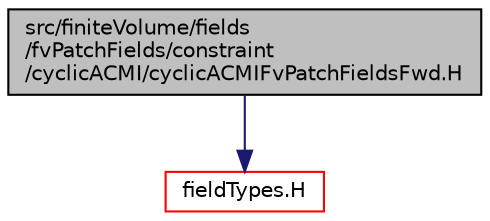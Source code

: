 digraph "src/finiteVolume/fields/fvPatchFields/constraint/cyclicACMI/cyclicACMIFvPatchFieldsFwd.H"
{
  bgcolor="transparent";
  edge [fontname="Helvetica",fontsize="10",labelfontname="Helvetica",labelfontsize="10"];
  node [fontname="Helvetica",fontsize="10",shape=record];
  Node0 [label="src/finiteVolume/fields\l/fvPatchFields/constraint\l/cyclicACMI/cyclicACMIFvPatchFieldsFwd.H",height=0.2,width=0.4,color="black", fillcolor="grey75", style="filled", fontcolor="black"];
  Node0 -> Node1 [color="midnightblue",fontsize="10",style="solid",fontname="Helvetica"];
  Node1 [label="fieldTypes.H",height=0.2,width=0.4,color="red",URL="$a10322.html",tooltip="Include the header files for all the primitive types that Fields are instantiated for..."];
}
